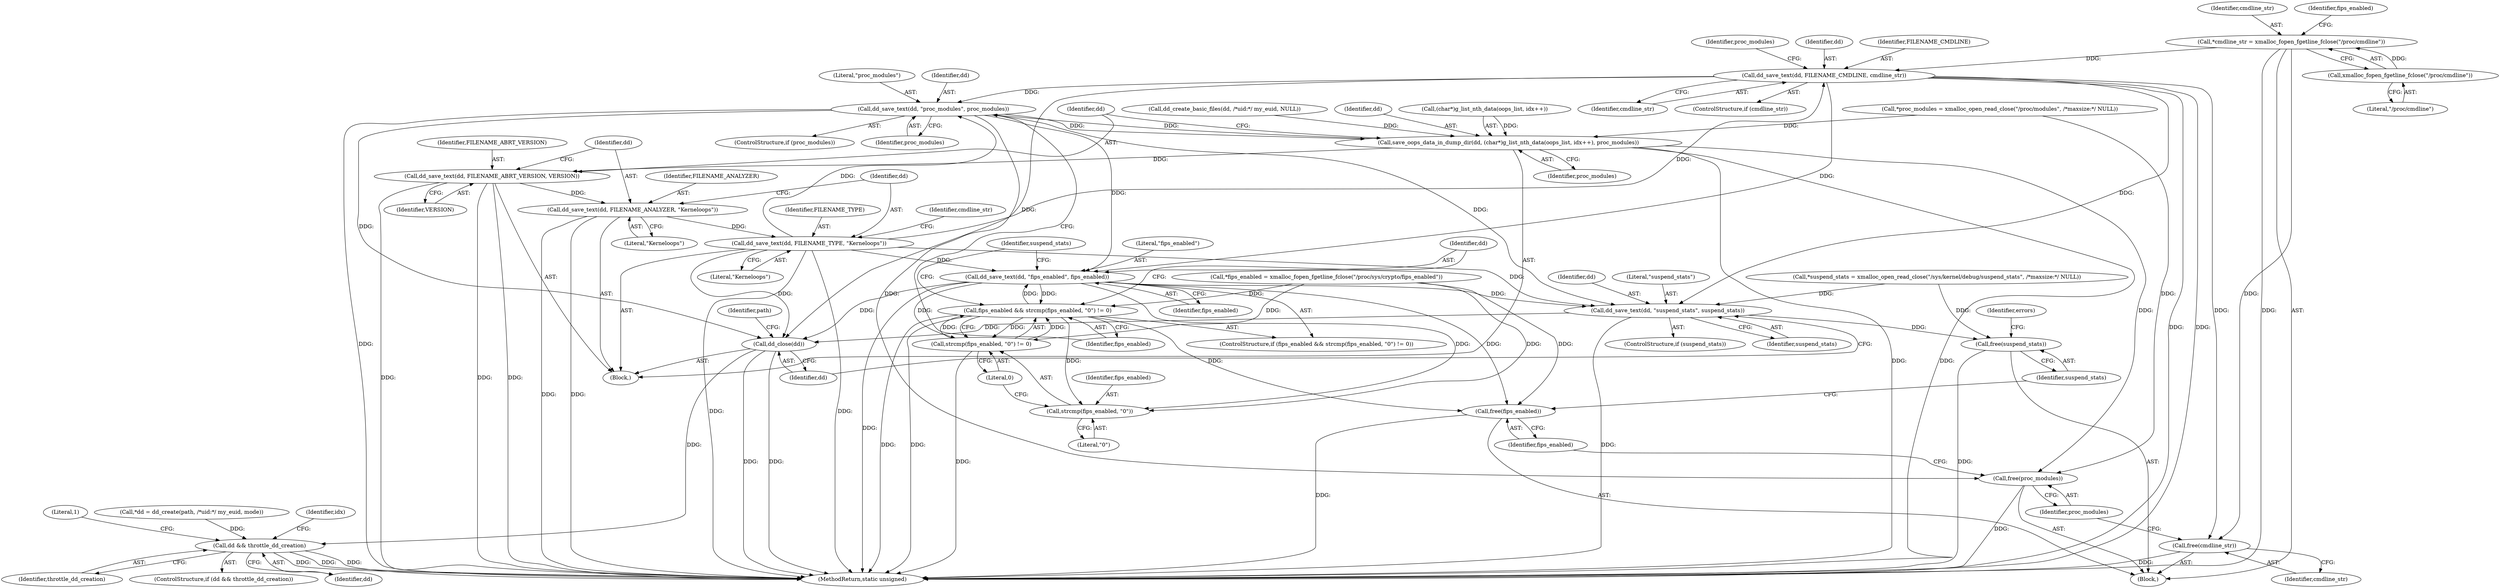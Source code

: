 digraph "0_abrt_8939398b82006ba1fec4ed491339fc075f43fc7c_4@API" {
"1000124" [label="(Call,*cmdline_str = xmalloc_fopen_fgetline_fclose(\"/proc/cmdline\"))"];
"1000126" [label="(Call,xmalloc_fopen_fgetline_fclose(\"/proc/cmdline\"))"];
"1000263" [label="(Call,dd_save_text(dd, FILENAME_CMDLINE, cmdline_str))"];
"1000269" [label="(Call,dd_save_text(dd, \"proc_modules\", proc_modules))"];
"1000240" [label="(Call,save_oops_data_in_dump_dir(dd, (char*)g_list_nth_data(oops_list, idx++), proc_modules))"];
"1000249" [label="(Call,dd_save_text(dd, FILENAME_ABRT_VERSION, VERSION))"];
"1000253" [label="(Call,dd_save_text(dd, FILENAME_ANALYZER, \"Kerneloops\"))"];
"1000257" [label="(Call,dd_save_text(dd, FILENAME_TYPE, \"Kerneloops\"))"];
"1000281" [label="(Call,dd_save_text(dd, \"fips_enabled\", fips_enabled))"];
"1000274" [label="(Call,fips_enabled && strcmp(fips_enabled, \"0\") != 0)"];
"1000276" [label="(Call,strcmp(fips_enabled, \"0\") != 0)"];
"1000277" [label="(Call,strcmp(fips_enabled, \"0\"))"];
"1000316" [label="(Call,free(fips_enabled))"];
"1000287" [label="(Call,dd_save_text(dd, \"suspend_stats\", suspend_stats))"];
"1000291" [label="(Call,dd_close(dd))"];
"1000307" [label="(Call,dd && throttle_dd_creation)"];
"1000318" [label="(Call,free(suspend_stats))"];
"1000314" [label="(Call,free(proc_modules))"];
"1000312" [label="(Call,free(cmdline_str))"];
"1000271" [label="(Literal,\"proc_modules\")"];
"1000140" [label="(Call,*suspend_stats = xmalloc_open_read_close(\"/sys/kernel/debug/suspend_stats\", /*maxsize:*/ NULL))"];
"1000281" [label="(Call,dd_save_text(dd, \"fips_enabled\", fips_enabled))"];
"1000260" [label="(Literal,\"Kerneloops\")"];
"1000241" [label="(Identifier,dd)"];
"1000273" [label="(ControlStructure,if (fips_enabled && strcmp(fips_enabled, \"0\") != 0))"];
"1000316" [label="(Call,free(fips_enabled))"];
"1000254" [label="(Identifier,dd)"];
"1000275" [label="(Identifier,fips_enabled)"];
"1000276" [label="(Call,strcmp(fips_enabled, \"0\") != 0)"];
"1000288" [label="(Identifier,dd)"];
"1000242" [label="(Call,(char*)g_list_nth_data(oops_list, idx++))"];
"1000292" [label="(Identifier,dd)"];
"1000269" [label="(Call,dd_save_text(dd, \"proc_modules\", proc_modules))"];
"1000280" [label="(Literal,0)"];
"1000251" [label="(Identifier,FILENAME_ABRT_VERSION)"];
"1000235" [label="(Block,)"];
"1000321" [label="(Identifier,errors)"];
"1000227" [label="(Call,*dd = dd_create(path, /*uid:*/ my_euid, mode))"];
"1000263" [label="(Call,dd_save_text(dd, FILENAME_CMDLINE, cmdline_str))"];
"1000307" [label="(Call,dd && throttle_dd_creation)"];
"1000274" [label="(Call,fips_enabled && strcmp(fips_enabled, \"0\") != 0)"];
"1000126" [label="(Call,xmalloc_fopen_fgetline_fclose(\"/proc/cmdline\"))"];
"1000284" [label="(Identifier,fips_enabled)"];
"1000322" [label="(MethodReturn,static unsigned)"];
"1000314" [label="(Call,free(proc_modules))"];
"1000256" [label="(Literal,\"Kerneloops\")"];
"1000270" [label="(Identifier,dd)"];
"1000319" [label="(Identifier,suspend_stats)"];
"1000266" [label="(Identifier,cmdline_str)"];
"1000125" [label="(Identifier,cmdline_str)"];
"1000206" [label="(Identifier,idx)"];
"1000311" [label="(Literal,1)"];
"1000248" [label="(Identifier,proc_modules)"];
"1000286" [label="(Identifier,suspend_stats)"];
"1000249" [label="(Call,dd_save_text(dd, FILENAME_ABRT_VERSION, VERSION))"];
"1000252" [label="(Identifier,VERSION)"];
"1000262" [label="(Identifier,cmdline_str)"];
"1000279" [label="(Literal,\"0\")"];
"1000313" [label="(Identifier,cmdline_str)"];
"1000294" [label="(Identifier,path)"];
"1000283" [label="(Literal,\"fips_enabled\")"];
"1000315" [label="(Identifier,proc_modules)"];
"1000110" [label="(Block,)"];
"1000287" [label="(Call,dd_save_text(dd, \"suspend_stats\", suspend_stats))"];
"1000306" [label="(ControlStructure,if (dd && throttle_dd_creation))"];
"1000253" [label="(Call,dd_save_text(dd, FILENAME_ANALYZER, \"Kerneloops\"))"];
"1000278" [label="(Identifier,fips_enabled)"];
"1000264" [label="(Identifier,dd)"];
"1000267" [label="(ControlStructure,if (proc_modules))"];
"1000318" [label="(Call,free(suspend_stats))"];
"1000236" [label="(Call,dd_create_basic_files(dd, /*uid:*/ my_euid, NULL))"];
"1000261" [label="(ControlStructure,if (cmdline_str))"];
"1000129" [label="(Call,*fips_enabled = xmalloc_fopen_fgetline_fclose(\"/proc/sys/crypto/fips_enabled\"))"];
"1000240" [label="(Call,save_oops_data_in_dump_dir(dd, (char*)g_list_nth_data(oops_list, idx++), proc_modules))"];
"1000289" [label="(Literal,\"suspend_stats\")"];
"1000312" [label="(Call,free(cmdline_str))"];
"1000265" [label="(Identifier,FILENAME_CMDLINE)"];
"1000308" [label="(Identifier,dd)"];
"1000130" [label="(Identifier,fips_enabled)"];
"1000282" [label="(Identifier,dd)"];
"1000134" [label="(Call,*proc_modules = xmalloc_open_read_close(\"/proc/modules\", /*maxsize:*/ NULL))"];
"1000285" [label="(ControlStructure,if (suspend_stats))"];
"1000259" [label="(Identifier,FILENAME_TYPE)"];
"1000309" [label="(Identifier,throttle_dd_creation)"];
"1000127" [label="(Literal,\"/proc/cmdline\")"];
"1000291" [label="(Call,dd_close(dd))"];
"1000317" [label="(Identifier,fips_enabled)"];
"1000255" [label="(Identifier,FILENAME_ANALYZER)"];
"1000124" [label="(Call,*cmdline_str = xmalloc_fopen_fgetline_fclose(\"/proc/cmdline\"))"];
"1000250" [label="(Identifier,dd)"];
"1000277" [label="(Call,strcmp(fips_enabled, \"0\"))"];
"1000272" [label="(Identifier,proc_modules)"];
"1000257" [label="(Call,dd_save_text(dd, FILENAME_TYPE, \"Kerneloops\"))"];
"1000258" [label="(Identifier,dd)"];
"1000290" [label="(Identifier,suspend_stats)"];
"1000268" [label="(Identifier,proc_modules)"];
"1000124" -> "1000110"  [label="AST: "];
"1000124" -> "1000126"  [label="CFG: "];
"1000125" -> "1000124"  [label="AST: "];
"1000126" -> "1000124"  [label="AST: "];
"1000130" -> "1000124"  [label="CFG: "];
"1000124" -> "1000322"  [label="DDG: "];
"1000126" -> "1000124"  [label="DDG: "];
"1000124" -> "1000263"  [label="DDG: "];
"1000124" -> "1000312"  [label="DDG: "];
"1000126" -> "1000127"  [label="CFG: "];
"1000127" -> "1000126"  [label="AST: "];
"1000263" -> "1000261"  [label="AST: "];
"1000263" -> "1000266"  [label="CFG: "];
"1000264" -> "1000263"  [label="AST: "];
"1000265" -> "1000263"  [label="AST: "];
"1000266" -> "1000263"  [label="AST: "];
"1000268" -> "1000263"  [label="CFG: "];
"1000263" -> "1000322"  [label="DDG: "];
"1000263" -> "1000322"  [label="DDG: "];
"1000257" -> "1000263"  [label="DDG: "];
"1000263" -> "1000269"  [label="DDG: "];
"1000263" -> "1000281"  [label="DDG: "];
"1000263" -> "1000287"  [label="DDG: "];
"1000263" -> "1000291"  [label="DDG: "];
"1000263" -> "1000312"  [label="DDG: "];
"1000269" -> "1000267"  [label="AST: "];
"1000269" -> "1000272"  [label="CFG: "];
"1000270" -> "1000269"  [label="AST: "];
"1000271" -> "1000269"  [label="AST: "];
"1000272" -> "1000269"  [label="AST: "];
"1000275" -> "1000269"  [label="CFG: "];
"1000269" -> "1000322"  [label="DDG: "];
"1000269" -> "1000240"  [label="DDG: "];
"1000257" -> "1000269"  [label="DDG: "];
"1000240" -> "1000269"  [label="DDG: "];
"1000269" -> "1000281"  [label="DDG: "];
"1000269" -> "1000287"  [label="DDG: "];
"1000269" -> "1000291"  [label="DDG: "];
"1000269" -> "1000314"  [label="DDG: "];
"1000240" -> "1000235"  [label="AST: "];
"1000240" -> "1000248"  [label="CFG: "];
"1000241" -> "1000240"  [label="AST: "];
"1000242" -> "1000240"  [label="AST: "];
"1000248" -> "1000240"  [label="AST: "];
"1000250" -> "1000240"  [label="CFG: "];
"1000240" -> "1000322"  [label="DDG: "];
"1000240" -> "1000322"  [label="DDG: "];
"1000236" -> "1000240"  [label="DDG: "];
"1000242" -> "1000240"  [label="DDG: "];
"1000134" -> "1000240"  [label="DDG: "];
"1000240" -> "1000249"  [label="DDG: "];
"1000240" -> "1000314"  [label="DDG: "];
"1000249" -> "1000235"  [label="AST: "];
"1000249" -> "1000252"  [label="CFG: "];
"1000250" -> "1000249"  [label="AST: "];
"1000251" -> "1000249"  [label="AST: "];
"1000252" -> "1000249"  [label="AST: "];
"1000254" -> "1000249"  [label="CFG: "];
"1000249" -> "1000322"  [label="DDG: "];
"1000249" -> "1000322"  [label="DDG: "];
"1000249" -> "1000322"  [label="DDG: "];
"1000249" -> "1000253"  [label="DDG: "];
"1000253" -> "1000235"  [label="AST: "];
"1000253" -> "1000256"  [label="CFG: "];
"1000254" -> "1000253"  [label="AST: "];
"1000255" -> "1000253"  [label="AST: "];
"1000256" -> "1000253"  [label="AST: "];
"1000258" -> "1000253"  [label="CFG: "];
"1000253" -> "1000322"  [label="DDG: "];
"1000253" -> "1000322"  [label="DDG: "];
"1000253" -> "1000257"  [label="DDG: "];
"1000257" -> "1000235"  [label="AST: "];
"1000257" -> "1000260"  [label="CFG: "];
"1000258" -> "1000257"  [label="AST: "];
"1000259" -> "1000257"  [label="AST: "];
"1000260" -> "1000257"  [label="AST: "];
"1000262" -> "1000257"  [label="CFG: "];
"1000257" -> "1000322"  [label="DDG: "];
"1000257" -> "1000322"  [label="DDG: "];
"1000257" -> "1000281"  [label="DDG: "];
"1000257" -> "1000287"  [label="DDG: "];
"1000257" -> "1000291"  [label="DDG: "];
"1000281" -> "1000273"  [label="AST: "];
"1000281" -> "1000284"  [label="CFG: "];
"1000282" -> "1000281"  [label="AST: "];
"1000283" -> "1000281"  [label="AST: "];
"1000284" -> "1000281"  [label="AST: "];
"1000286" -> "1000281"  [label="CFG: "];
"1000281" -> "1000322"  [label="DDG: "];
"1000281" -> "1000274"  [label="DDG: "];
"1000281" -> "1000276"  [label="DDG: "];
"1000281" -> "1000277"  [label="DDG: "];
"1000274" -> "1000281"  [label="DDG: "];
"1000281" -> "1000287"  [label="DDG: "];
"1000281" -> "1000291"  [label="DDG: "];
"1000281" -> "1000316"  [label="DDG: "];
"1000274" -> "1000273"  [label="AST: "];
"1000274" -> "1000275"  [label="CFG: "];
"1000274" -> "1000276"  [label="CFG: "];
"1000275" -> "1000274"  [label="AST: "];
"1000276" -> "1000274"  [label="AST: "];
"1000282" -> "1000274"  [label="CFG: "];
"1000286" -> "1000274"  [label="CFG: "];
"1000274" -> "1000322"  [label="DDG: "];
"1000274" -> "1000322"  [label="DDG: "];
"1000129" -> "1000274"  [label="DDG: "];
"1000276" -> "1000274"  [label="DDG: "];
"1000276" -> "1000274"  [label="DDG: "];
"1000274" -> "1000276"  [label="DDG: "];
"1000274" -> "1000277"  [label="DDG: "];
"1000274" -> "1000316"  [label="DDG: "];
"1000276" -> "1000280"  [label="CFG: "];
"1000277" -> "1000276"  [label="AST: "];
"1000280" -> "1000276"  [label="AST: "];
"1000276" -> "1000322"  [label="DDG: "];
"1000129" -> "1000276"  [label="DDG: "];
"1000277" -> "1000279"  [label="CFG: "];
"1000278" -> "1000277"  [label="AST: "];
"1000279" -> "1000277"  [label="AST: "];
"1000280" -> "1000277"  [label="CFG: "];
"1000129" -> "1000277"  [label="DDG: "];
"1000316" -> "1000110"  [label="AST: "];
"1000316" -> "1000317"  [label="CFG: "];
"1000317" -> "1000316"  [label="AST: "];
"1000319" -> "1000316"  [label="CFG: "];
"1000316" -> "1000322"  [label="DDG: "];
"1000129" -> "1000316"  [label="DDG: "];
"1000287" -> "1000285"  [label="AST: "];
"1000287" -> "1000290"  [label="CFG: "];
"1000288" -> "1000287"  [label="AST: "];
"1000289" -> "1000287"  [label="AST: "];
"1000290" -> "1000287"  [label="AST: "];
"1000292" -> "1000287"  [label="CFG: "];
"1000287" -> "1000322"  [label="DDG: "];
"1000140" -> "1000287"  [label="DDG: "];
"1000287" -> "1000291"  [label="DDG: "];
"1000287" -> "1000318"  [label="DDG: "];
"1000291" -> "1000235"  [label="AST: "];
"1000291" -> "1000292"  [label="CFG: "];
"1000292" -> "1000291"  [label="AST: "];
"1000294" -> "1000291"  [label="CFG: "];
"1000291" -> "1000322"  [label="DDG: "];
"1000291" -> "1000322"  [label="DDG: "];
"1000291" -> "1000307"  [label="DDG: "];
"1000307" -> "1000306"  [label="AST: "];
"1000307" -> "1000308"  [label="CFG: "];
"1000307" -> "1000309"  [label="CFG: "];
"1000308" -> "1000307"  [label="AST: "];
"1000309" -> "1000307"  [label="AST: "];
"1000206" -> "1000307"  [label="CFG: "];
"1000311" -> "1000307"  [label="CFG: "];
"1000307" -> "1000322"  [label="DDG: "];
"1000307" -> "1000322"  [label="DDG: "];
"1000307" -> "1000322"  [label="DDG: "];
"1000227" -> "1000307"  [label="DDG: "];
"1000318" -> "1000110"  [label="AST: "];
"1000318" -> "1000319"  [label="CFG: "];
"1000319" -> "1000318"  [label="AST: "];
"1000321" -> "1000318"  [label="CFG: "];
"1000318" -> "1000322"  [label="DDG: "];
"1000140" -> "1000318"  [label="DDG: "];
"1000314" -> "1000110"  [label="AST: "];
"1000314" -> "1000315"  [label="CFG: "];
"1000315" -> "1000314"  [label="AST: "];
"1000317" -> "1000314"  [label="CFG: "];
"1000314" -> "1000322"  [label="DDG: "];
"1000134" -> "1000314"  [label="DDG: "];
"1000312" -> "1000110"  [label="AST: "];
"1000312" -> "1000313"  [label="CFG: "];
"1000313" -> "1000312"  [label="AST: "];
"1000315" -> "1000312"  [label="CFG: "];
"1000312" -> "1000322"  [label="DDG: "];
}

